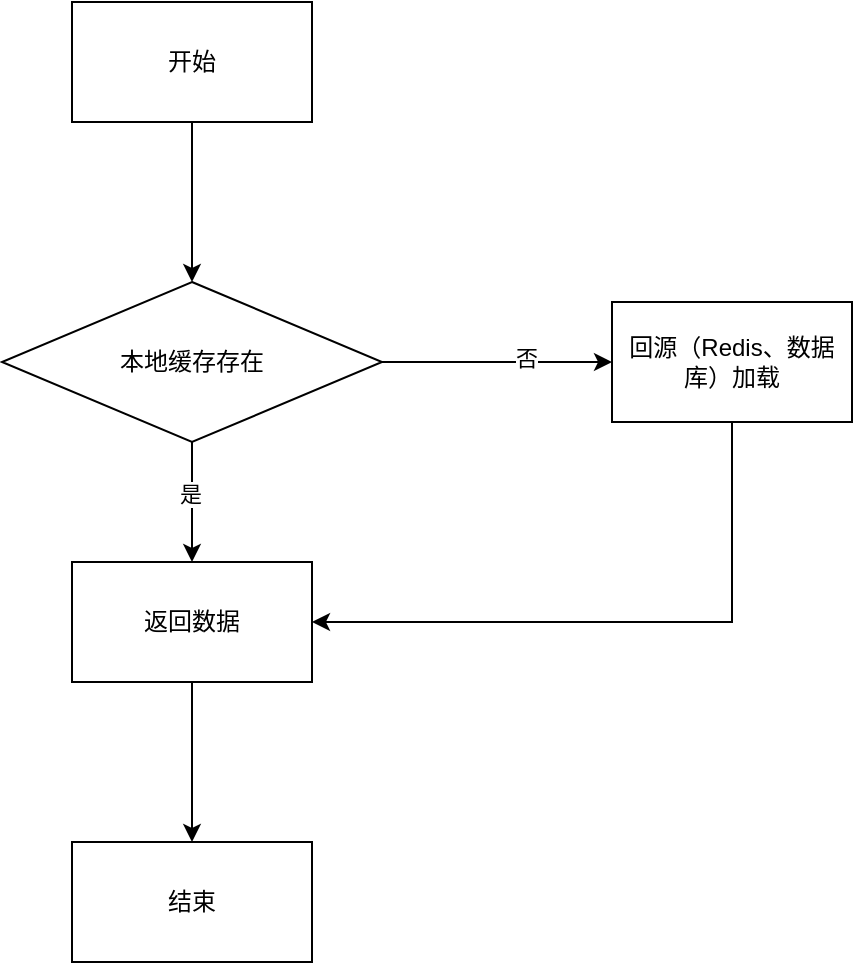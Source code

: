 <mxfile version="20.2.0" type="github">
  <diagram id="fslTk4-3Y_Ea6swXW31U" name="第 1 页">
    <mxGraphModel dx="1426" dy="769" grid="1" gridSize="10" guides="1" tooltips="1" connect="1" arrows="1" fold="1" page="1" pageScale="1" pageWidth="827" pageHeight="1169" math="0" shadow="0">
      <root>
        <mxCell id="0" />
        <mxCell id="1" parent="0" />
        <mxCell id="T20xJPjToy7h1viR-Pm8-3" value="" style="edgeStyle=orthogonalEdgeStyle;rounded=0;orthogonalLoop=1;jettySize=auto;html=1;" edge="1" parent="1" source="T20xJPjToy7h1viR-Pm8-1">
          <mxGeometry relative="1" as="geometry">
            <mxPoint x="380" y="250" as="targetPoint" />
          </mxGeometry>
        </mxCell>
        <mxCell id="T20xJPjToy7h1viR-Pm8-1" value="开始" style="rounded=0;whiteSpace=wrap;html=1;" vertex="1" parent="1">
          <mxGeometry x="320" y="110" width="120" height="60" as="geometry" />
        </mxCell>
        <mxCell id="T20xJPjToy7h1viR-Pm8-7" value="" style="edgeStyle=orthogonalEdgeStyle;rounded=0;orthogonalLoop=1;jettySize=auto;html=1;" edge="1" parent="1" source="T20xJPjToy7h1viR-Pm8-4" target="T20xJPjToy7h1viR-Pm8-6">
          <mxGeometry relative="1" as="geometry" />
        </mxCell>
        <mxCell id="T20xJPjToy7h1viR-Pm8-10" value="是" style="edgeLabel;html=1;align=center;verticalAlign=middle;resizable=0;points=[];" vertex="1" connectable="0" parent="T20xJPjToy7h1viR-Pm8-7">
          <mxGeometry x="-0.133" y="-1" relative="1" as="geometry">
            <mxPoint as="offset" />
          </mxGeometry>
        </mxCell>
        <mxCell id="T20xJPjToy7h1viR-Pm8-12" value="" style="edgeStyle=orthogonalEdgeStyle;rounded=0;orthogonalLoop=1;jettySize=auto;html=1;" edge="1" parent="1" source="T20xJPjToy7h1viR-Pm8-4" target="T20xJPjToy7h1viR-Pm8-11">
          <mxGeometry relative="1" as="geometry" />
        </mxCell>
        <mxCell id="T20xJPjToy7h1viR-Pm8-13" value="否" style="edgeLabel;html=1;align=center;verticalAlign=middle;resizable=0;points=[];" vertex="1" connectable="0" parent="T20xJPjToy7h1viR-Pm8-12">
          <mxGeometry x="0.252" y="2" relative="1" as="geometry">
            <mxPoint as="offset" />
          </mxGeometry>
        </mxCell>
        <mxCell id="T20xJPjToy7h1viR-Pm8-4" value="本地缓存存在" style="rhombus;whiteSpace=wrap;html=1;" vertex="1" parent="1">
          <mxGeometry x="285" y="250" width="190" height="80" as="geometry" />
        </mxCell>
        <mxCell id="T20xJPjToy7h1viR-Pm8-9" value="" style="edgeStyle=orthogonalEdgeStyle;rounded=0;orthogonalLoop=1;jettySize=auto;html=1;" edge="1" parent="1" source="T20xJPjToy7h1viR-Pm8-6" target="T20xJPjToy7h1viR-Pm8-8">
          <mxGeometry relative="1" as="geometry" />
        </mxCell>
        <mxCell id="T20xJPjToy7h1viR-Pm8-6" value="返回数据" style="whiteSpace=wrap;html=1;" vertex="1" parent="1">
          <mxGeometry x="320" y="390" width="120" height="60" as="geometry" />
        </mxCell>
        <mxCell id="T20xJPjToy7h1viR-Pm8-8" value="结束" style="whiteSpace=wrap;html=1;" vertex="1" parent="1">
          <mxGeometry x="320" y="530" width="120" height="60" as="geometry" />
        </mxCell>
        <mxCell id="T20xJPjToy7h1viR-Pm8-14" style="edgeStyle=orthogonalEdgeStyle;rounded=0;orthogonalLoop=1;jettySize=auto;html=1;exitX=0.5;exitY=1;exitDx=0;exitDy=0;entryX=1;entryY=0.5;entryDx=0;entryDy=0;" edge="1" parent="1" source="T20xJPjToy7h1viR-Pm8-11" target="T20xJPjToy7h1viR-Pm8-6">
          <mxGeometry relative="1" as="geometry" />
        </mxCell>
        <mxCell id="T20xJPjToy7h1viR-Pm8-11" value="回源（Redis、数据库）加载" style="whiteSpace=wrap;html=1;" vertex="1" parent="1">
          <mxGeometry x="590" y="260" width="120" height="60" as="geometry" />
        </mxCell>
      </root>
    </mxGraphModel>
  </diagram>
</mxfile>
